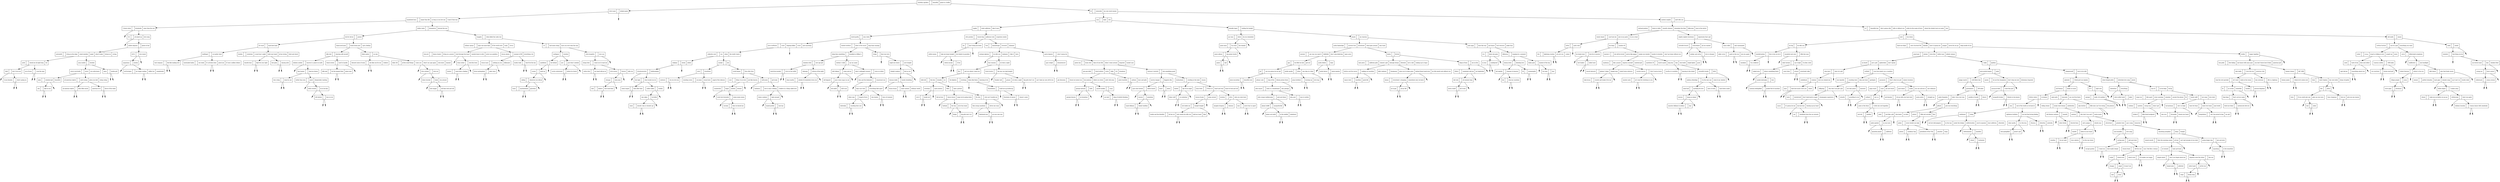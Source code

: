 digraph{
graph [ordering="out"];
node [fontsize = "10"shape = "record"];
"christina aguilera" [label ="christina aguilera | |  beautiful |  genie in a bottle"];
"chris isaak" [label ="chris isaak | |  wicked game"];
"backstreet boys" [label ="backstreet boys | |  larger than life |  as long as you love me |  I want it that way"];
"3 doors down" [label ="3 doors down | |  kryptonite |  away from the sun"];
"311" [label ="311 | |  all mixed up |  love song"];
"ashlee simpson" [label ="ashlee simpson | |  pieces of me"];
"aerosmith" [label ="aerosmith | |  living on the edge |  sweet emotion |  angel |  what it takes |  dream on  |  crying"];
"ac/dc" [label ="ac/dc | |  shook me all night long |  tnt"];
"3oh3" [label ="3oh3 | |  don't trust me"];
"4 non blondes" [label ="4 non blondes | |  what's going on"];
"ace of base" [label ="ace of base | |  i saw the sign"];
"anna malick" [label ="anna malick | |  breathe"];
"alanis morrisette" [label ="alanis morrisette | |  ironic |  you outta know"];
"akon" [label ="akon | |  sweetest girl |  beautiful"];
"aha" [label ="aha | |  take on me"];
"all american rejects" [label ="all american rejects | |  move along |  gives you hell |  swing swing"];
"all ameican rejects" [label ="all ameican rejects | |  dirty little secret"];
"american hi fi" [label ="american hi fi | |  flavor of the week"];
"aqua" [label ="aqua | |  barbie girl"];
"b52's" [label ="b52's | |  love shack"];
"augustana" [label ="augustana | |  boston"];
"avril lavigne" [label ="avril lavigne | |  my happy ending |  sk8ter boi |  complicated"];
"bobby darin" [label ="bobby darin | |  dreamlover |  beyond the sea"];
"bel biv devoe" [label ="bel biv devoe | |  poison"];
"bb mack" [label ="bb mack | |  back here baby"];
"badfinger" [label ="badfinger | |  no matter what"];
"bad company" [label ="bad company | |  feel like making love"];
"barenaked ladies" [label ="barenaked ladies | |  one week |  it's all been done |  pinch me |  if i had a million dollars"];
"beatles" [label ="beatles | |  yesterday |  a hard day's night |  hold your hand |  all my loving |  twist and shout"];
"beastie boys" [label ="beastie boys | |  fight for your right"];
"bee gees" [label ="bee gees | |  staying alive"];
"black eyed peas" [label ="black eyed peas | |  boom boom pow |  i got a feeling"];
"billy idol" [label ="billy idol | |  dancing with myself"];
"belinda carlisle" [label ="belinda carlisle | |  heaven is a place on earth"];
"ben harper" [label ="ben harper | |  steal my kisses"];
"ben e king" [label ="ben e king | |  stand by me"];
"better than ezra" [label ="better than ezra | |  good |  desperately wanting"];
"betty everett" [label ="betty everett | |  its in his kiss"];
"bill winters" [label ="bill winters | |  lean on me"];
"black crowes" [label ="black crowes | |  hard to handle"];
"billy joel" [label ="billy joel | |  for the longest time |  piano man"];
"blind melon" [label ="blind melon | |  no rain"];
"blessed union of souls" [label ="blessed union of souls | |  she likes me for me |  i believe"];
"blink 182" [label ="blink 182 | |  all the small things |  i miss you |  what's my age again |  rock show |  dammit"];
"blue october" [label ="blue october | |  hate me"];
"blues traveler" [label ="blues traveler | |  hook |  run around"];
"bob seager" [label ="bob seager | |  old time rock and roll"];
"buggles" [label ="buggles | |  video killed the radio star"];
"britney spears" [label ="britney spears | |  baby one more time |  til the world ends |  lucky |  circus"];
"bon jovi" [label ="bon jovi | |  blaze of glory |  living on a prayer |  shot through the heart |  wanted dead or alive |  never say goodbye"];
"brian setzer" [label ="brian setzer | |  rock this town"];
"boston" [label ="boston | |  more than a feeling"];
"bryan adams" [label ="bryan adams | |  summer of 69 |  everything i do"];
"bruno mars" [label ="bruno mars | |  nothing on you |  billionaire"];
"bruce springsteen" [label ="bruce springsteen | |  glory days"];
"buddy holly" [label ="buddy holly | |  that'll be the day"];
"ccr" [label ="ccr | |  bad moon rising |  have you ever seen the rain"];
"cardigans" [label ="cardigans | |  lovefool"];
"candlebox" [label ="candlebox | |  far behind"];
"cameo" [label ="cameo | |  word up"];
"calling" [label ="calling | |  wherever you will go"];
"bush" [label ="bush | |  machinehead |  glycerine"];
"cars" [label ="cars | |  just what i needed"];
"carrie underwood" [label ="carrie underwood | |  before he cheats"];
"chris daughtry" [label ="chris daughtry | |  over you"];
"cheap trick" [label ="cheap trick | |  i want you to want me"];
"celine dion" [label ="celine dion | |  my heart will go on"];
"chris brown" [label ="chris brown | |  forever |  with you"];
"chicago" [label ="chicago | |  look away"];
"cher" [label ="cher | |  believe |  turn back time"];
"lit" [label ="lit | |  miserable |  my own worst enemy"];
"iyaz" [label ="iyaz | |  reply |  solo"];
"eagles" [label ="eagles | |  hotel california |  take it easy"];
"david guetta" [label ="david guetta | |  sexy chick"];
"dave matthews" [label ="dave matthews | |  crash |  tripping billies |  crush |  ants marching"];
"collective soul" [label ="collective soul | |  run |  shine |  the world i know"];
"coldplay" [label ="coldplay | |  clocks |  yellow"];
"chumbawumba" [label ="chumbawumba | |  tubthumping"];
"city high" [label ="city high | |  what would you do"];
"cindy lauper" [label ="cindy lauper | |  time after time"];
"colbie caillat" [label ="colbie caillat | |  bubbly"];
"clay aiken" [label ="clay aiken | |  invisible"];
"clash" [label ="clash | |  should i stay or should i go"];
"cracker" [label ="cracker | |  low"];
"corrs" [label ="corrs | |  breathless"];
"contours" [label ="contours | |  do you love me"];
"counting crows" [label ="counting crows | |  mr jones |  round here |  angel of the silences"];
"cyndi lauper" [label ="cyndi lauper | |  time after time"];
"cure" [label ="cure | |  friday i'm in love |  just like heaven"];
"cranberries" [label ="cranberries | |  linger |  zombie |  dreams"];
"crash test dummies" [label ="crash test dummies | |  mmm mmm mmm"];
"crystals" [label ="crystals | |  then he kissed me"];
"daft punk" [label ="daft punk | |  get lucky"];
"darkness" [label ="darkness | |  love is only a feeling |  i believe in a thing called love"];
"damn yankees" [label ="damn yankees | |  high enough"];
"daniel powter" [label ="daniel powter | |  bad day"];
"doobie brothers" [label ="doobie brothers | |  listen to the music |  long train running"];
"deep blue something" [label ="deep blue something | |  breakfast at tiffany's"];
"deadeye dick" [label ="deadeye dick | |  new age girl"];
"david lee murphy" [label ="david lee murphy | |  dust on the bottle"];
"debarge" [label ="debarge | |  rythym of the night"];
"dean martin" [label ="dean martin | |  nobody til somebody loves you"];
"destiny's child" [label ="destiny's child | |  say my name"];
"dell vikings" [label ="dell vikings | |  come and go"];
"def leppard" [label ="def leppard | |  pour some sugar on me"];
"del amitri" [label ="del amitri | |  roll to me"];
"dexy's midnight runners" [label ="dexy's midnight runners | |  come on eileen"];
"dion and the belmonts" [label ="dion and the belmonts | |  runaround sue"];
"dog's eye view" [label ="dog's eye view | |  everything falls apart"];
"dixie cups" [label ="dixie cups | |  chapel of love"];
"dishwalla" [label ="dishwalla | |  counting blue cars"];
"don henley" [label ="don henley | |  boys of summer"];
"drake" [label ="drake | |  find your love"];
"eagle eye cherry" [label ="eagle eye cherry | |  save tonight"];
"dwight yoakum" [label ="dwight yoakum | |  fast as you"];
"duncan sheik" [label ="duncan sheik | |  barely breathing"];
"duran duran" [label ="duran duran | |  come undone |  ordinary world"];
"elvis presley" [label ="elvis presley | |  hound dog |  jailhouse rock |  suspicious minds"];
"elo" [label ="elo | |  don't bring me down"];
"eddie money" [label ="eddie money | |  take me home tonight |  two tickets to paradise"];
"edwin mccain" [label ="edwin mccain | |  i'll be"];
"fuel" [label ="fuel | |  hemorrhage |  innocent |  shimmer"];
"enrique iglesias" [label ="enrique iglesias | |  be with you |  bailamos |  i like it |  hero"];
"four seasons" [label ="four seasons | |  oh what a night"];
"flys" [label ="flys | |  got you where i want you"];
"faith hill" [label ="faith hill | |  this kiss |  breathe |  cry"];
"everclear" [label ="everclear | |  santa monica"];
"eve 6" [label ="eve 6 | |  inside out"];
"filter" [label ="filter | |  take a picture"];
"fall out boy" [label ="fall out boy | |  dance dance |  sugar we're going down"];
"fastball" [label ="fastball | |  the way |  out of my head"];
"fergie" [label ="fergie | |  big girls don't cry"];
"flo rida" [label ="flo rida | |  club can't handle me"];
"fine young cannibals" [label ="fine young cannibals | |  drives me crazy"];
"fleetwood mac" [label ="fleetwood mac | |  go your own way"];
"foo fighters" [label ="foo fighters | |  everlong |  times like these |  learning to fly"];
"foundations" [label ="foundations | |  build me up buttercup"];
"fountains of wayne" [label ="fountains of wayne | |  stacey's mom"];
"frank sinatra" [label ="frank sinatra | |  the way you look tonight"];
"frankie valli" [label ="frankie valli | |  grease  |  oh what a night |  big girls don't cry |  can't take my eyes off of you"];
"gavin degraw" [label ="gavin degraw | |  i don't wanna be"];
"gary wright" [label ="gary wright | |  dreamweaver"];
"green day" [label ="green day | |  brain stew |  time of your life |  when I come around |  longview |  basket case"];
"goo goo dolls" [label ="goo goo dolls | |  black balloon |  name |  slide |  iris |  broadway"];
"gin blossoms" [label ="gin blossoms | |  found out about you |  hey jealousy |  follow you down |  until i fall away"];
"george michael" [label ="george michael | |  faith"];
"george benson" [label ="george benson | |  on broadway"];
"gnarls barkley" [label ="gnarls barkley | |  crazy"];
"go west" [label ="go west | |  king of wishful thinking"];
"good charlotte" [label ="good charlotte | |  anthem |  boys and girls"];
"herman's hermits" [label ="herman's hermits | |  into something good"];
"harvey danger" [label ="harvey danger | |  flagpole sitta"];
"gym class heroes" [label ="gym class heroes | |  stereo hearts"];
"hanson" [label ="hanson | |  mmmbop"];
"hank williams" [label ="hank williams | |  family tradition"];
"heart" [label ="heart | |  alone"];
"hoobastank" [label ="hoobastank | |  crawling in the dark |  reason"];
"hinder" [label ="hinder | |  lips of an angel"];
"hilary duff" [label ="hilary duff | |  so yesterday"];
"huey lewis" [label ="huey lewis | |  if this is it |  heart and soul |  heart of rock and roll"];
"house of pain" [label ="house of pain | |  jump around"];
"hot chelle rae" [label ="hot chelle rae | |  tonight tonight"];
"hootie and the blowfish" [label ="hootie and the blowfish | |  let her cry |  only wanna be with you |  hold my hand |  time"];
"incubus" [label ="incubus | |  drive |  wish you were here"];
"imagine dragons" [label ="imagine dragons | |  demons"];
"inxs" [label ="inxs | |  never tear us apart"];
"jennifer lopez" [label ="jennifer lopez | |  waiting for tonight"];
"jay sean" [label ="jay sean | |  down |  do you remember"];
"jason mraz" [label ="jason mraz | |  I'm yours |  the remedy"];
"jason aldean" [label ="jason aldean | |  big green tractor"];
"james" [label ="james | |  laid"];
"knack" [label ="knack | |  my sharona"];
"justin timberlake" [label ="justin timberlake | |  summer love |  lovestoned |  what goes around |  sexy back"];
"journey" [label ="journey | |  any way you want it |  faithfully |  don't stop believing |  open arms"];
"jojo" [label ="jojo | |  too little too late |  get out"];
"jet" [label ="jet | |  are you gonna be my girl"];
"jesse mccartney" [label ="jesse mccartney | |  beautiful soul"];
"johnny cash" [label ="johnny cash | |  ring of fire |  folsom prison blues"];
"john mayer" [label ="john mayer | |  body is a wonderland |  why georgia"];
"john cougar mellencamp" [label ="john cougar mellencamp | |  jack and diane"];
"jimmy buffet" [label ="jimmy buffet | |  margaritaville"];
"jimmy eat world" [label ="jimmy eat world | |  in the middle |  sweetness"];
"john parr" [label ="john parr | |  man in motion"];
"jordin sparks" [label ="jordin sparks | |  tattoo |  one step at a time"];
"jonas brothers" [label ="jonas brothers | |  burning up |  love bug"];
"justin bieber" [label ="justin bieber | |  baby"];
"justin biever" [label ="justin biever | |  eenie meenie"];
"kesha" [label ="kesha | |  tik tok"];
"katy perry" [label ="katy perry | |  california girls |  i kissed a girl |  teenage dream |  firework |  hot n cold |  waking up in vegas"];
"katrina and the waves" [label ="katrina and the waves | |  walking on sunshine"];
"kanye west" [label ="kanye west | |  heartless |  good life"];
"kelly clarkson" [label ="kelly clarkson | |  breakaway |  since you've been gone |  behind these hazel eyes |  my life would suck without you"];
"keane" [label ="keane | |  everybody's changing |  somewhere only we know"];
"kc & jojo" [label ="kc & jojo | |  all my life"];
"kings of leon" [label ="kings of leon | |  sex on fire"];
"killers" [label ="killers | |  somebody told me  |  mr brightside"];
"kid rock" [label ="kid rock | |  all summer long"];
"kevin rudolf" [label ="kevin rudolf | |  let it rock"];
"lady gaga" [label ="lady gaga | |  born this way |  just dance |  bad romance |  poker face"];
"la's" [label ="la's | |  there she goes"];
"la roux" [label ="la roux | |  bulletproof"];
"lifehouse" [label ="lifehouse | |  hanging by a moment"];
"leonna lewis" [label ="leonna lewis | |  bleeding love"];
"led zepelin" [label ="led zepelin | |  stairway to heaven"];
"len" [label ="len | |  steal my sunshine"];
"lfo" [label ="lfo | |  summergirls"];
"linkin park" [label ="linkin park | |  shadow of the day"];
"lisa loeb" [label ="lisa loeb | |  stay"];
"modern english" [label ="modern english | |  melt with you"];
"michael jackson" [label ="michael jackson | |  black or white |  smooth criminal |  remember the time |  billie jean |  man in the mirror"];
"lonely island" [label ="lonely island | |  i just had sex |  jizz in my pants |  i'm on a boat"];
"lmfao" [label ="lmfao | |  party rock"];
"live" [label ="live | |  lightning crashes |  all over you |  i alone"];
"lou bega" [label ="lou bega | |  mambo #5"];
"los lonely boys" [label ="los lonely boys | |  how far is heaven"];
"lost trailers" [label ="lost trailers | |  holler back"];
"maroon 5" [label ="maroon 5 | |  she will be loved |  moves like jagger |  makes me wonder |  harder to breathe |  won't go home without you"];
"madonna" [label ="madonna | |  like a prayer |  express yourself |  material girl"];
"lynyrd skynyrd" [label ="lynyrd skynyrd | |  gimme 3 steps |  simple man |  sweet home alabama"];
"luke bryan" [label ="luke bryan | |  country girl shake it for me"];
"marion winans" [label ="marion winans | |  I don't wanna know"];
"mariah carey" [label ="mariah carey | |  all i want for christmas is you"];
"matchbox 20" [label ="matchbox 20 | |  back to good |  long day |  3am |  real world |  bright lights |  push"];
"martha & vandellas" [label ="martha & vandellas | |  dancing in the street"];
"meredith brooks" [label ="meredith brooks | |  bitch"];
"melissa etheridge" [label ="melissa etheridge | |  i'm the only one |  come to my window"];
"meat loaf" [label ="meat loaf | |  anything for love"];
"mccoys" [label ="mccoys | |  hang on sloopy"];
"maurice williams & zodiacs" [label ="maurice williams & zodiacs | |  stay "];
"men at work" [label ="men at work | |  land down under"];
"mighty mighty bosstones" [label ="mighty mighty bosstones | |  impression that i get"];
"michelle branch" [label ="michelle branch | |  everywhere |  all you wanted"];
"mickey and sylvia" [label ="mickey and sylvia | |  love is strange"];
"missy elliot" [label ="missy elliot | |  lady marmalade"];
"miley cyrus" [label ="miley cyrus | |  party in the usa |  see you again"];
"u2" [label ="u2 | |  beautiful day |  who's gonna ride  |  with or without you |  pride (in the name of love) |  where the streets have no name |  one"];
"next" [label ="next | |  too closes"];
"mr big" [label ="mr big | |  be with you"];
"montell jordan" [label ="montell jordan | |  this is how we do it"];
"monkees" [label ="monkees | |  I'm a believer"];
"mumford and sons" [label ="mumford and sons | |  little lion man"];
"nelly furtado" [label ="nelly furtado | |  say it right |  I'm like a bird"];
"naked eyes" [label ="naked eyes | |  always something there"];
"natalie imbruglia" [label ="natalie imbruglia | |  torn"];
"natasha bedingfield" [label ="natasha bedingfield | |  pocket full of sunshine"];
"neon trees" [label ="neon trees | |  animal |  everybody talks"];
"third eye blind" [label ="third eye blind | |  semi charmed life |  blinded |  how's it gonna be |  jumper |  never let you go |  deep inside of you"];
"pearl jam" [label ="pearl jam | |  jeremy |  even flow |  better man |  elderly woman "];
"no doubt" [label ="no doubt | |  just a girl |  spiderwebs |  don't speak"];
"nine days" [label ="nine days | |  story of a girl"];
"nickelback" [label ="nickelback | |  rockstar |  how you remind me"];
"neyo" [label ="neyo | |  hate how much i love you |  closer"];
"outfield" [label ="outfield | |  your love (josie's on a vacation)"];
"one republic" [label ="one republic | |  counting stars |  stop and stare |  apologize"];
"offspring" [label ="offspring | |  why don't you get a job"];
"oasis" [label ="oasis | |  wonderwall |  don't look back in anger |  champagne supernova"];
"nsync" [label ="nsync | |  it's gonna be me |  bye bye bye |  tearing up my heart"];
"oar" [label ="oar | |  shattered (turn the car around)"];
"our lady peace" [label ="our lady peace | |  innocent"];
"orianthi" [label ="orianthi | |  according to you"];
"paramore" [label ="paramore | |  that's what you get |  misery business"];
"papa roach" [label ="papa roach | |  scars |  my last resort"];
"outkast" [label ="outkast | |  hey ya"];
"panic at the disco" [label ="panic at the disco | |  I write sins not tragedies"];
"owl city" [label ="owl city | |  fireflies"];
"paul simon" [label ="paul simon | |  cecilia |  you can call me al |  mrs robinson"];
"pat benatar" [label ="pat benatar | |  hit me with your best shot"];
"paula abdul" [label ="paula abdul | |  straight up"];
"r kelly" [label ="r kelly | |  ignition"];
"pure prairie league" [label ="pure prairie league | |  amie"];
"peggy march" [label ="peggy march | |  i will follow him"];
"proclaimers" [label ="proclaimers | |  500 miles"];
"peter frampton" [label ="peter frampton | |  baby i love your way"];
"pitbull" [label ="pitbull | |  give me everything"];
"pink" [label ="pink | |  just like a pill |  who knew  |  so what"];
"peter gabriel" [label ="peter gabriel | |  in your eyes"];
"phantom planet" [label ="phantom planet | |  california"];
"prince" [label ="prince | |  little red corvette |  kiss"];
"police" [label ="police | |  every breath you take"];
"poison" [label ="poison | |  unskinny bop"];
"presidents of the USA" [label ="presidents of the USA | |  peaches |  lump"];
"puddle of mudd" [label ="puddle of mudd | |  blurry"];
"queen" [label ="queen | |  we are the champions |  don't stop me now |  bohemian rhapsody"];
"pussycat dolls" [label ="pussycat dolls | |  i hate this part"];
"quagarth brooks" [label ="quagarth brooks | |  friends in low places"];
"steppenwolf" [label ="steppenwolf | |  born to be wild"];
"splendor" [label ="splendor | |  I think god can explain"];
"rob thomas" [label ="rob thomas | |  lonely no more"];
"ritchie valens" [label ="ritchie valens | |  la bamba"];
"rem" [label ="rem | |  end of the world as we know it"];
"radiohead" [label ="radiohead | |  creep"];
"red hot chili peppers" [label ="red hot chili peppers | |  by the way |  under the bridge |  californication |  soul to squeeze |  dani california |  otherside"];
"refreshments" [label ="refreshments | |  banditos"];
"rehab" [label ="rehab | |  bartender"];
"righteous brothers" [label ="righteous brothers | |  you lost that loving feeling"];
"ricky martin" [label ="ricky martin | |  la vida loca"];
"rick springfield" [label ="rick springfield | |  jessie's girl"];
"rihanna" [label ="rihanna | |  disturbia |  umbrella"];
"spice girls" [label ="spice girls | |  wannabe |  say you'll be there"];
"rolling stones" [label ="rolling stones | |  honky tonk woman |  satisfaction"];
"rob thomas santana" [label ="rob thomas santana | |  smooth"];
"robin thicke" [label ="robin thicke | |  blurred lines"];
"santana" [label ="santana | |  why don't you and i |  maria maria"];
"salt n peppa" [label ="salt n peppa | |  whatta man"];
"roxette" [label ="roxette | |  listen to your heart"];
"ronettes" [label ="ronettes | |  be my baby"];
"ryan cabrera" [label ="ryan cabrera | |  on the way down"];
"silverchair" [label ="silverchair | |  greatest view |  ana's song |  tomorrow"];
"sara barailles" [label ="sara barailles | |  love song"];
"saving jane" [label ="saving jane | |  girl next door"];
"savage garden" [label ="savage garden | |  I want you |  truly madly deeply"];
"shania twain" [label ="shania twain | |  still the one |  man i feel like a woman"];
"script" [label ="script | |  break even"];
"shaggy" [label ="shaggy | |  angel |  it wasn't me"];
"seal" [label ="seal | |  crazy"];
"sheryl crow" [label ="sheryl crow | |  if it makes you happy"];
"smashing pumpkins" [label ="smashing pumpkins | |  today |  tonight"];
"smash mouth" [label ="smash mouth | |  then the morning comes |  all star |  can't get enough of you baby"];
"sir mixalot" [label ="sir mixalot | |  baby got back"];
"simple minds" [label ="simple minds | |  don't you forget about me"];
"simple plan" [label ="simple plan | |  addicted"];
"sixpence none the richer" [label ="sixpence none the richer | |  kiss me"];
"sister hazel" [label ="sister hazel | |  all for you"];
"sisqo" [label ="sisqo | |  thong song"];
"snoop doggy dog" [label ="snoop doggy dog | |  gin and juice"];
"spacehog" [label ="spacehog | |  in the meantime"];
"spin doctors" [label ="spin doctors | |  little miss can't be wrong |  two princes"];
"sr71" [label ="sr71 | |  right now"];
"sponge" [label ="sponge | |  molly (16 candles)"];
"stone temple pilots" [label ="stone temple pilots | |  interstate love song |  plush"];
"stereofuse" [label ="stereofuse | |  everything"];
"steve miller band" [label ="steve miller band | |  joker"];
"sum 41" [label ="sum 41 | |  in too deep |  fat lip"];
"sugar ray" [label ="sugar ray | |  falls apart |  every morning |  someday |  answer the phone |  fly"];
"sublime" [label ="sublime | |  santeria |  wrong way |  what I got"];
"stroke 9" [label ="stroke 9 | |  little black backpack"];
"taylor swift" [label ="taylor swift | |  our song |  love story"];
"tal bachman" [label ="tal bachman | |  she's so high"];
"taio cruz" [label ="taio cruz | |  dynamite |  break your heart"];
"tears for fears" [label ="tears for fears | |  head over heals |  mad world"];
"temptations" [label ="temptations | |  ain't too proud to beg |  my girl"];
"turtles" [label ="turtles | |  happy together"];
"tom petty" [label ="tom petty | |  free falling |  last dance with mary jane |  you don't know how it feels |  american girl"];
"toby keith" [label ="toby keith | |  i love this bar |  american ride"];
"toad the wet sprocket" [label ="toad the wet sprocket | |  all i want |  walk on the ocean"];
"tlc" [label ="tlc | |  no scrubs |  waterfalls"];
"ting tings" [label ="ting tings | |  that's not my name"];
"thrid eye blind" [label ="thrid eye blind | |  motorcycle drive by"];
"toadies" [label ="toadies | |  possum kingdom"];
"tom cochrane" [label ="tom cochrane | |  life is a highway"];
"tommy tutone" [label ="tommy tutone | |  867 5309"];
"tommy james" [label ="tommy james | |  i think we're alone now"];
"train" [label ="train | |  meet virginia |  hey soul sister |  drops of jupiter"];
"toto" [label ="toto | |  africa"];
"tonic" [label ="tonic | |  if you could only see |  open up your eyes"];
"tool" [label ="tool | |  sober"];
"tracy chapman" [label ="tracy chapman | |  fast car |  give me one reason"];
"will smith" [label ="will smith | |  miami"];
"vertical horizon" [label ="vertical horizon | |  you're a god |  everything you want"];
"usher" [label ="usher | |  o.m.g. |  dj got us falling in love |  caught up |  more"];
"used" [label ="used | |  taste of ink |  blue and yellow"];
"ugly kid joe" [label ="ugly kid joe | |  everything about you"];
"vanessa carlton" [label ="vanessa carlton | |  1000 miles"];
"van morrison" [label ="van morrison | |  brown eyed girl"];
"verve" [label ="verve | |  bittersweet symphony"];
"wallflowers" [label ="wallflowers | |  one headlight"];
"violent femmes" [label ="violent femmes | |  blister in the sun"];
"village people" [label ="village people | |  ymca"];
"verve pipe" [label ="verve pipe | |  freshman"];
"wild cherry" [label ="wild cherry | |  play that funky music"];
"weezer" [label ="weezer | |  perfect situation |  hash pipe |  sweater song |  say it ain't so |  buddy holly"];
"white stripes" [label ="white stripes | |  7 nation army"];
"wham" [label ="wham | |  wake me up before you go go"];
"whitesnake" [label ="whitesnake | |  here I go again"];
"whitney houston" [label ="whitney houston | |  i wanna dance with somebody"];
"zedd" [label ="zedd | |  clarity"];
"wonders" [label ="wonders | |  that thing you do"];
"zac brown band" [label ="zac brown band | |  toes |  chicken fried"];
"young mc" [label ="young mc | |  bust a move"];
"yellowcard" [label ="yellowcard | |  ocean avenue"];
"christina aguilera"  -> "chris isaak" 
"chris isaak"  -> "backstreet boys" 
"backstreet boys"  -> "3 doors down" 
nullptr381[shape=point]
"3 doors down"  -> nullptr381
"3 doors down"  -> "311" 
nullptr382[shape=point]
"311"  -> nullptr382
"311"  -> "ashlee simpson" 
"ashlee simpson"  -> "aerosmith" 
"aerosmith"  -> "ac/dc" 
"ac/dc"  -> "3oh3" 
nullptr383[shape=point]
"3oh3"  -> nullptr383
"3oh3"  -> "4 non blondes" 
nullptr384[shape=point]
"4 non blondes"  -> nullptr384
nullptr385[shape=point]
"4 non blondes"  -> nullptr385
"ac/dc"  -> "ace of base" 
nullptr386[shape=point]
"ace of base"  -> nullptr386
nullptr387[shape=point]
"ace of base"  -> nullptr387
"aerosmith"  -> "anna malick" 
"anna malick"  -> "alanis morrisette" 
"alanis morrisette"  -> "akon" 
"akon"  -> "aha" 
nullptr388[shape=point]
"aha"  -> nullptr388
nullptr389[shape=point]
"aha"  -> nullptr389
nullptr390[shape=point]
"akon"  -> nullptr390
"alanis morrisette"  -> "all american rejects" 
"all american rejects"  -> "all ameican rejects" 
nullptr391[shape=point]
"all ameican rejects"  -> nullptr391
nullptr392[shape=point]
"all ameican rejects"  -> nullptr392
"all american rejects"  -> "american hi fi" 
nullptr393[shape=point]
"american hi fi"  -> nullptr393
nullptr394[shape=point]
"american hi fi"  -> nullptr394
"anna malick"  -> "aqua" 
nullptr395[shape=point]
"aqua"  -> nullptr395
nullptr396[shape=point]
"aqua"  -> nullptr396
"ashlee simpson"  -> "b52's" 
"b52's"  -> "augustana" 
nullptr397[shape=point]
"augustana"  -> nullptr397
"augustana"  -> "avril lavigne" 
nullptr398[shape=point]
"avril lavigne"  -> nullptr398
nullptr399[shape=point]
"avril lavigne"  -> nullptr399
nullptr400[shape=point]
"b52's"  -> nullptr400
"backstreet boys"  -> "bobby darin" 
"bobby darin"  -> "bel biv devoe" 
"bel biv devoe"  -> "bb mack" 
"bb mack"  -> "badfinger" 
"badfinger"  -> "bad company" 
nullptr401[shape=point]
"bad company"  -> nullptr401
nullptr402[shape=point]
"bad company"  -> nullptr402
"badfinger"  -> "barenaked ladies" 
nullptr403[shape=point]
"barenaked ladies"  -> nullptr403
nullptr404[shape=point]
"barenaked ladies"  -> nullptr404
"bb mack"  -> "beatles" 
"beatles"  -> "beastie boys" 
nullptr405[shape=point]
"beastie boys"  -> nullptr405
nullptr406[shape=point]
"beastie boys"  -> nullptr406
"beatles"  -> "bee gees" 
nullptr407[shape=point]
"bee gees"  -> nullptr407
nullptr408[shape=point]
"bee gees"  -> nullptr408
"bel biv devoe"  -> "black eyed peas" 
"black eyed peas"  -> "billy idol" 
"billy idol"  -> "belinda carlisle" 
nullptr409[shape=point]
"belinda carlisle"  -> nullptr409
"belinda carlisle"  -> "ben harper" 
"ben harper"  -> "ben e king" 
nullptr410[shape=point]
"ben e king"  -> nullptr410
nullptr411[shape=point]
"ben e king"  -> nullptr411
"ben harper"  -> "better than ezra" 
nullptr412[shape=point]
"better than ezra"  -> nullptr412
"better than ezra"  -> "betty everett" 
nullptr413[shape=point]
"betty everett"  -> nullptr413
"betty everett"  -> "bill winters" 
nullptr414[shape=point]
"bill winters"  -> nullptr414
nullptr415[shape=point]
"bill winters"  -> nullptr415
"billy idol"  -> "black crowes" 
"black crowes"  -> "billy joel" 
nullptr416[shape=point]
"billy joel"  -> nullptr416
nullptr417[shape=point]
"billy joel"  -> nullptr417
nullptr418[shape=point]
"black crowes"  -> nullptr418
"black eyed peas"  -> "blind melon" 
"blind melon"  -> "blessed union of souls" 
nullptr419[shape=point]
"blessed union of souls"  -> nullptr419
nullptr420[shape=point]
"blessed union of souls"  -> nullptr420
"blind melon"  -> "blink 182" 
nullptr421[shape=point]
"blink 182"  -> nullptr421
"blink 182"  -> "blue october" 
nullptr422[shape=point]
"blue october"  -> nullptr422
"blue october"  -> "blues traveler" 
nullptr423[shape=point]
"blues traveler"  -> nullptr423
"blues traveler"  -> "bob seager" 
nullptr424[shape=point]
"bob seager"  -> nullptr424
nullptr425[shape=point]
"bob seager"  -> nullptr425
"bobby darin"  -> "buggles" 
"buggles"  -> "britney spears" 
"britney spears"  -> "bon jovi" 
nullptr426[shape=point]
"bon jovi"  -> nullptr426
"bon jovi"  -> "brian setzer" 
"brian setzer"  -> "boston" 
nullptr427[shape=point]
"boston"  -> nullptr427
nullptr428[shape=point]
"boston"  -> nullptr428
nullptr429[shape=point]
"brian setzer"  -> nullptr429
"britney spears"  -> "bryan adams" 
"bryan adams"  -> "bruno mars" 
"bruno mars"  -> "bruce springsteen" 
nullptr430[shape=point]
"bruce springsteen"  -> nullptr430
nullptr431[shape=point]
"bruce springsteen"  -> nullptr431
nullptr432[shape=point]
"bruno mars"  -> nullptr432
"bryan adams"  -> "buddy holly" 
nullptr433[shape=point]
"buddy holly"  -> nullptr433
nullptr434[shape=point]
"buddy holly"  -> nullptr434
"buggles"  -> "ccr" 
"ccr"  -> "cardigans" 
"cardigans"  -> "candlebox" 
"candlebox"  -> "cameo" 
"cameo"  -> "calling" 
"calling"  -> "bush" 
nullptr435[shape=point]
"bush"  -> nullptr435
nullptr436[shape=point]
"bush"  -> nullptr436
nullptr437[shape=point]
"calling"  -> nullptr437
nullptr438[shape=point]
"cameo"  -> nullptr438
nullptr439[shape=point]
"candlebox"  -> nullptr439
"cardigans"  -> "cars" 
"cars"  -> "carrie underwood" 
nullptr440[shape=point]
"carrie underwood"  -> nullptr440
nullptr441[shape=point]
"carrie underwood"  -> nullptr441
nullptr442[shape=point]
"cars"  -> nullptr442
"ccr"  -> "chris daughtry" 
"chris daughtry"  -> "cheap trick" 
"cheap trick"  -> "celine dion" 
nullptr443[shape=point]
"celine dion"  -> nullptr443
nullptr444[shape=point]
"celine dion"  -> nullptr444
"cheap trick"  -> "chris brown" 
"chris brown"  -> "chicago" 
"chicago"  -> "cher" 
nullptr445[shape=point]
"cher"  -> nullptr445
nullptr446[shape=point]
"cher"  -> nullptr446
nullptr447[shape=point]
"chicago"  -> nullptr447
nullptr448[shape=point]
"chris brown"  -> nullptr448
nullptr449[shape=point]
"chris daughtry"  -> nullptr449
nullptr450[shape=point]
"chris isaak"  -> nullptr450
"christina aguilera"  -> "lit" 
"lit"  -> "iyaz" 
"iyaz"  -> "eagles" 
"eagles"  -> "david guetta" 
"david guetta"  -> "dave matthews" 
"dave matthews"  -> "collective soul" 
"collective soul"  -> "coldplay" 
"coldplay"  -> "chumbawumba" 
nullptr451[shape=point]
"chumbawumba"  -> nullptr451
"chumbawumba"  -> "city high" 
"city high"  -> "cindy lauper" 
nullptr452[shape=point]
"cindy lauper"  -> nullptr452
nullptr453[shape=point]
"cindy lauper"  -> nullptr453
"city high"  -> "colbie caillat" 
"colbie caillat"  -> "clay aiken" 
"clay aiken"  -> "clash" 
nullptr454[shape=point]
"clash"  -> nullptr454
nullptr455[shape=point]
"clash"  -> nullptr455
nullptr456[shape=point]
"clay aiken"  -> nullptr456
nullptr457[shape=point]
"colbie caillat"  -> nullptr457
nullptr458[shape=point]
"coldplay"  -> nullptr458
"collective soul"  -> "cracker" 
"cracker"  -> "corrs" 
"corrs"  -> "contours" 
nullptr459[shape=point]
"contours"  -> nullptr459
nullptr460[shape=point]
"contours"  -> nullptr460
"corrs"  -> "counting crows" 
nullptr461[shape=point]
"counting crows"  -> nullptr461
nullptr462[shape=point]
"counting crows"  -> nullptr462
"cracker"  -> "cyndi lauper" 
"cyndi lauper"  -> "cure" 
"cure"  -> "cranberries" 
nullptr463[shape=point]
"cranberries"  -> nullptr463
"cranberries"  -> "crash test dummies" 
nullptr464[shape=point]
"crash test dummies"  -> nullptr464
"crash test dummies"  -> "crystals" 
nullptr465[shape=point]
"crystals"  -> nullptr465
nullptr466[shape=point]
"crystals"  -> nullptr466
nullptr467[shape=point]
"cure"  -> nullptr467
"cyndi lauper"  -> "daft punk" 
nullptr468[shape=point]
"daft punk"  -> nullptr468
"daft punk"  -> "darkness" 
"darkness"  -> "damn yankees" 
nullptr469[shape=point]
"damn yankees"  -> nullptr469
"damn yankees"  -> "daniel powter" 
nullptr470[shape=point]
"daniel powter"  -> nullptr470
nullptr471[shape=point]
"daniel powter"  -> nullptr471
nullptr472[shape=point]
"darkness"  -> nullptr472
nullptr473[shape=point]
"dave matthews"  -> nullptr473
"david guetta"  -> "doobie brothers" 
"doobie brothers"  -> "deep blue something" 
"deep blue something"  -> "deadeye dick" 
"deadeye dick"  -> "david lee murphy" 
nullptr474[shape=point]
"david lee murphy"  -> nullptr474
nullptr475[shape=point]
"david lee murphy"  -> nullptr475
"deadeye dick"  -> "debarge" 
"debarge"  -> "dean martin" 
nullptr476[shape=point]
"dean martin"  -> nullptr476
nullptr477[shape=point]
"dean martin"  -> nullptr477
nullptr478[shape=point]
"debarge"  -> nullptr478
"deep blue something"  -> "destiny's child" 
"destiny's child"  -> "dell vikings" 
"dell vikings"  -> "def leppard" 
nullptr479[shape=point]
"def leppard"  -> nullptr479
"def leppard"  -> "del amitri" 
nullptr480[shape=point]
"del amitri"  -> nullptr480
nullptr481[shape=point]
"del amitri"  -> nullptr481
nullptr482[shape=point]
"dell vikings"  -> nullptr482
"destiny's child"  -> "dexy's midnight runners" 
nullptr483[shape=point]
"dexy's midnight runners"  -> nullptr483
"dexy's midnight runners"  -> "dion and the belmonts" 
nullptr484[shape=point]
"dion and the belmonts"  -> nullptr484
"dion and the belmonts"  -> "dog's eye view" 
"dog's eye view"  -> "dixie cups" 
"dixie cups"  -> "dishwalla" 
nullptr485[shape=point]
"dishwalla"  -> nullptr485
nullptr486[shape=point]
"dishwalla"  -> nullptr486
nullptr487[shape=point]
"dixie cups"  -> nullptr487
"dog's eye view"  -> "don henley" 
nullptr488[shape=point]
"don henley"  -> nullptr488
nullptr489[shape=point]
"don henley"  -> nullptr489
"doobie brothers"  -> "drake" 
nullptr490[shape=point]
"drake"  -> nullptr490
"drake"  -> "eagle eye cherry" 
"eagle eye cherry"  -> "dwight yoakum" 
"dwight yoakum"  -> "duncan sheik" 
nullptr491[shape=point]
"duncan sheik"  -> nullptr491
"duncan sheik"  -> "duran duran" 
nullptr492[shape=point]
"duran duran"  -> nullptr492
nullptr493[shape=point]
"duran duran"  -> nullptr493
nullptr494[shape=point]
"dwight yoakum"  -> nullptr494
nullptr495[shape=point]
"eagle eye cherry"  -> nullptr495
"eagles"  -> "elvis presley" 
"elvis presley"  -> "elo" 
"elo"  -> "eddie money" 
nullptr496[shape=point]
"eddie money"  -> nullptr496
"eddie money"  -> "edwin mccain" 
nullptr497[shape=point]
"edwin mccain"  -> nullptr497
nullptr498[shape=point]
"edwin mccain"  -> nullptr498
nullptr499[shape=point]
"elo"  -> nullptr499
"elvis presley"  -> "fuel" 
"fuel"  -> "enrique iglesias" 
nullptr500[shape=point]
"enrique iglesias"  -> nullptr500
"enrique iglesias"  -> "four seasons" 
"four seasons"  -> "flys" 
"flys"  -> "faith hill" 
"faith hill"  -> "everclear" 
"everclear"  -> "eve 6" 
nullptr501[shape=point]
"eve 6"  -> nullptr501
nullptr502[shape=point]
"eve 6"  -> nullptr502
nullptr503[shape=point]
"everclear"  -> nullptr503
"faith hill"  -> "filter" 
"filter"  -> "fall out boy" 
nullptr504[shape=point]
"fall out boy"  -> nullptr504
"fall out boy"  -> "fastball" 
nullptr505[shape=point]
"fastball"  -> nullptr505
"fastball"  -> "fergie" 
nullptr506[shape=point]
"fergie"  -> nullptr506
nullptr507[shape=point]
"fergie"  -> nullptr507
"filter"  -> "flo rida" 
"flo rida"  -> "fine young cannibals" 
nullptr508[shape=point]
"fine young cannibals"  -> nullptr508
"fine young cannibals"  -> "fleetwood mac" 
nullptr509[shape=point]
"fleetwood mac"  -> nullptr509
nullptr510[shape=point]
"fleetwood mac"  -> nullptr510
nullptr511[shape=point]
"flo rida"  -> nullptr511
"flys"  -> "foo fighters" 
nullptr512[shape=point]
"foo fighters"  -> nullptr512
"foo fighters"  -> "foundations" 
nullptr513[shape=point]
"foundations"  -> nullptr513
"foundations"  -> "fountains of wayne" 
nullptr514[shape=point]
"fountains of wayne"  -> nullptr514
nullptr515[shape=point]
"fountains of wayne"  -> nullptr515
"four seasons"  -> "frank sinatra" 
nullptr516[shape=point]
"frank sinatra"  -> nullptr516
"frank sinatra"  -> "frankie valli" 
nullptr517[shape=point]
"frankie valli"  -> nullptr517
nullptr518[shape=point]
"frankie valli"  -> nullptr518
"fuel"  -> "gavin degraw" 
"gavin degraw"  -> "gary wright" 
nullptr519[shape=point]
"gary wright"  -> nullptr519
nullptr520[shape=point]
"gary wright"  -> nullptr520
"gavin degraw"  -> "green day" 
"green day"  -> "goo goo dolls" 
"goo goo dolls"  -> "gin blossoms" 
"gin blossoms"  -> "george michael" 
"george michael"  -> "george benson" 
nullptr521[shape=point]
"george benson"  -> nullptr521
nullptr522[shape=point]
"george benson"  -> nullptr522
nullptr523[shape=point]
"george michael"  -> nullptr523
"gin blossoms"  -> "gnarls barkley" 
nullptr524[shape=point]
"gnarls barkley"  -> nullptr524
"gnarls barkley"  -> "go west" 
nullptr525[shape=point]
"go west"  -> nullptr525
nullptr526[shape=point]
"go west"  -> nullptr526
"goo goo dolls"  -> "good charlotte" 
nullptr527[shape=point]
"good charlotte"  -> nullptr527
nullptr528[shape=point]
"good charlotte"  -> nullptr528
"green day"  -> "herman's hermits" 
"herman's hermits"  -> "harvey danger" 
"harvey danger"  -> "gym class heroes" 
nullptr529[shape=point]
"gym class heroes"  -> nullptr529
"gym class heroes"  -> "hanson" 
"hanson"  -> "hank williams" 
nullptr530[shape=point]
"hank williams"  -> nullptr530
nullptr531[shape=point]
"hank williams"  -> nullptr531
nullptr532[shape=point]
"hanson"  -> nullptr532
"harvey danger"  -> "heart" 
nullptr533[shape=point]
"heart"  -> nullptr533
nullptr534[shape=point]
"heart"  -> nullptr534
"herman's hermits"  -> "hoobastank" 
"hoobastank"  -> "hinder" 
"hinder"  -> "hilary duff" 
nullptr535[shape=point]
"hilary duff"  -> nullptr535
nullptr536[shape=point]
"hilary duff"  -> nullptr536
nullptr537[shape=point]
"hinder"  -> nullptr537
"hoobastank"  -> "huey lewis" 
"huey lewis"  -> "house of pain" 
"house of pain"  -> "hot chelle rae" 
"hot chelle rae"  -> "hootie and the blowfish" 
nullptr538[shape=point]
"hootie and the blowfish"  -> nullptr538
nullptr539[shape=point]
"hootie and the blowfish"  -> nullptr539
nullptr540[shape=point]
"hot chelle rae"  -> nullptr540
nullptr541[shape=point]
"house of pain"  -> nullptr541
"huey lewis"  -> "incubus" 
"incubus"  -> "imagine dragons" 
nullptr542[shape=point]
"imagine dragons"  -> nullptr542
nullptr543[shape=point]
"imagine dragons"  -> nullptr543
"incubus"  -> "inxs" 
nullptr544[shape=point]
"inxs"  -> nullptr544
nullptr545[shape=point]
"inxs"  -> nullptr545
"iyaz"  -> "jennifer lopez" 
"jennifer lopez"  -> "jay sean" 
"jay sean"  -> "jason mraz" 
"jason mraz"  -> "jason aldean" 
"jason aldean"  -> "james" 
nullptr546[shape=point]
"james"  -> nullptr546
nullptr547[shape=point]
"james"  -> nullptr547
nullptr548[shape=point]
"jason aldean"  -> nullptr548
nullptr549[shape=point]
"jason mraz"  -> nullptr549
nullptr550[shape=point]
"jay sean"  -> nullptr550
"jennifer lopez"  -> "knack" 
"knack"  -> "justin timberlake" 
"justin timberlake"  -> "journey" 
"journey"  -> "jojo" 
"jojo"  -> "jet" 
"jet"  -> "jesse mccartney" 
nullptr551[shape=point]
"jesse mccartney"  -> nullptr551
nullptr552[shape=point]
"jesse mccartney"  -> nullptr552
"jet"  -> "johnny cash" 
"johnny cash"  -> "john mayer" 
"john mayer"  -> "john cougar mellencamp" 
"john cougar mellencamp"  -> "jimmy buffet" 
nullptr553[shape=point]
"jimmy buffet"  -> nullptr553
"jimmy buffet"  -> "jimmy eat world" 
nullptr554[shape=point]
"jimmy eat world"  -> nullptr554
nullptr555[shape=point]
"jimmy eat world"  -> nullptr555
nullptr556[shape=point]
"john cougar mellencamp"  -> nullptr556
"john mayer"  -> "john parr" 
nullptr557[shape=point]
"john parr"  -> nullptr557
nullptr558[shape=point]
"john parr"  -> nullptr558
nullptr559[shape=point]
"johnny cash"  -> nullptr559
"jojo"  -> "jordin sparks" 
"jordin sparks"  -> "jonas brothers" 
nullptr560[shape=point]
"jonas brothers"  -> nullptr560
nullptr561[shape=point]
"jonas brothers"  -> nullptr561
nullptr562[shape=point]
"jordin sparks"  -> nullptr562
"journey"  -> "justin bieber" 
nullptr563[shape=point]
"justin bieber"  -> nullptr563
"justin bieber"  -> "justin biever" 
nullptr564[shape=point]
"justin biever"  -> nullptr564
nullptr565[shape=point]
"justin biever"  -> nullptr565
"justin timberlake"  -> "kesha" 
"kesha"  -> "katy perry" 
"katy perry"  -> "katrina and the waves" 
"katrina and the waves"  -> "kanye west" 
nullptr566[shape=point]
"kanye west"  -> nullptr566
nullptr567[shape=point]
"kanye west"  -> nullptr567
nullptr568[shape=point]
"katrina and the waves"  -> nullptr568
"katy perry"  -> "kelly clarkson" 
"kelly clarkson"  -> "keane" 
"keane"  -> "kc & jojo" 
nullptr569[shape=point]
"kc & jojo"  -> nullptr569
nullptr570[shape=point]
"kc & jojo"  -> nullptr570
nullptr571[shape=point]
"keane"  -> nullptr571
nullptr572[shape=point]
"kelly clarkson"  -> nullptr572
"kesha"  -> "kings of leon" 
"kings of leon"  -> "killers" 
"killers"  -> "kid rock" 
"kid rock"  -> "kevin rudolf" 
nullptr573[shape=point]
"kevin rudolf"  -> nullptr573
nullptr574[shape=point]
"kevin rudolf"  -> nullptr574
nullptr575[shape=point]
"kid rock"  -> nullptr575
nullptr576[shape=point]
"killers"  -> nullptr576
nullptr577[shape=point]
"kings of leon"  -> nullptr577
"knack"  -> "lady gaga" 
"lady gaga"  -> "la's" 
"la's"  -> "la roux" 
nullptr578[shape=point]
"la roux"  -> nullptr578
nullptr579[shape=point]
"la roux"  -> nullptr579
nullptr580[shape=point]
"la's"  -> nullptr580
"lady gaga"  -> "lifehouse" 
"lifehouse"  -> "leonna lewis" 
"leonna lewis"  -> "led zepelin" 
nullptr581[shape=point]
"led zepelin"  -> nullptr581
"led zepelin"  -> "len" 
nullptr582[shape=point]
"len"  -> nullptr582
nullptr583[shape=point]
"len"  -> nullptr583
"leonna lewis"  -> "lfo" 
nullptr584[shape=point]
"lfo"  -> nullptr584
nullptr585[shape=point]
"lfo"  -> nullptr585
"lifehouse"  -> "linkin park" 
nullptr586[shape=point]
"linkin park"  -> nullptr586
"linkin park"  -> "lisa loeb" 
nullptr587[shape=point]
"lisa loeb"  -> nullptr587
nullptr588[shape=point]
"lisa loeb"  -> nullptr588
"lit"  -> "modern english" 
"modern english"  -> "michael jackson" 
"michael jackson"  -> "lonely island" 
"lonely island"  -> "lmfao" 
"lmfao"  -> "live" 
nullptr589[shape=point]
"live"  -> nullptr589
nullptr590[shape=point]
"live"  -> nullptr590
nullptr591[shape=point]
"lmfao"  -> nullptr591
"lonely island"  -> "lou bega" 
"lou bega"  -> "los lonely boys" 
nullptr592[shape=point]
"los lonely boys"  -> nullptr592
"los lonely boys"  -> "lost trailers" 
nullptr593[shape=point]
"lost trailers"  -> nullptr593
nullptr594[shape=point]
"lost trailers"  -> nullptr594
"lou bega"  -> "maroon 5" 
"maroon 5"  -> "madonna" 
"madonna"  -> "lynyrd skynyrd" 
"lynyrd skynyrd"  -> "luke bryan" 
nullptr595[shape=point]
"luke bryan"  -> nullptr595
nullptr596[shape=point]
"luke bryan"  -> nullptr596
nullptr597[shape=point]
"lynyrd skynyrd"  -> nullptr597
"madonna"  -> "marion winans" 
"marion winans"  -> "mariah carey" 
nullptr598[shape=point]
"mariah carey"  -> nullptr598
nullptr599[shape=point]
"mariah carey"  -> nullptr599
nullptr600[shape=point]
"marion winans"  -> nullptr600
"maroon 5"  -> "matchbox 20" 
"matchbox 20"  -> "martha & vandellas" 
nullptr601[shape=point]
"martha & vandellas"  -> nullptr601
nullptr602[shape=point]
"martha & vandellas"  -> nullptr602
"matchbox 20"  -> "meredith brooks" 
"meredith brooks"  -> "melissa etheridge" 
"melissa etheridge"  -> "meat loaf" 
"meat loaf"  -> "mccoys" 
"mccoys"  -> "maurice williams & zodiacs" 
nullptr603[shape=point]
"maurice williams & zodiacs"  -> nullptr603
nullptr604[shape=point]
"maurice williams & zodiacs"  -> nullptr604
nullptr605[shape=point]
"mccoys"  -> nullptr605
nullptr606[shape=point]
"meat loaf"  -> nullptr606
"melissa etheridge"  -> "men at work" 
nullptr607[shape=point]
"men at work"  -> nullptr607
nullptr608[shape=point]
"men at work"  -> nullptr608
nullptr609[shape=point]
"meredith brooks"  -> nullptr609
"michael jackson"  -> "mighty mighty bosstones" 
"mighty mighty bosstones"  -> "michelle branch" 
nullptr610[shape=point]
"michelle branch"  -> nullptr610
"michelle branch"  -> "mickey and sylvia" 
nullptr611[shape=point]
"mickey and sylvia"  -> nullptr611
nullptr612[shape=point]
"mickey and sylvia"  -> nullptr612
"mighty mighty bosstones"  -> "missy elliot" 
"missy elliot"  -> "miley cyrus" 
nullptr613[shape=point]
"miley cyrus"  -> nullptr613
nullptr614[shape=point]
"miley cyrus"  -> nullptr614
nullptr615[shape=point]
"missy elliot"  -> nullptr615
"modern english"  -> "u2" 
"u2"  -> "next" 
"next"  -> "mr big" 
"mr big"  -> "montell jordan" 
"montell jordan"  -> "monkees" 
nullptr616[shape=point]
"monkees"  -> nullptr616
nullptr617[shape=point]
"monkees"  -> nullptr617
nullptr618[shape=point]
"montell jordan"  -> nullptr618
"mr big"  -> "mumford and sons" 
nullptr619[shape=point]
"mumford and sons"  -> nullptr619
"mumford and sons"  -> "nelly furtado" 
"nelly furtado"  -> "naked eyes" 
nullptr620[shape=point]
"naked eyes"  -> nullptr620
"naked eyes"  -> "natalie imbruglia" 
nullptr621[shape=point]
"natalie imbruglia"  -> nullptr621
"natalie imbruglia"  -> "natasha bedingfield" 
nullptr622[shape=point]
"natasha bedingfield"  -> nullptr622
nullptr623[shape=point]
"natasha bedingfield"  -> nullptr623
"nelly furtado"  -> "neon trees" 
nullptr624[shape=point]
"neon trees"  -> nullptr624
nullptr625[shape=point]
"neon trees"  -> nullptr625
"next"  -> "third eye blind" 
"third eye blind"  -> "pearl jam" 
"pearl jam"  -> "no doubt" 
"no doubt"  -> "nine days" 
"nine days"  -> "nickelback" 
"nickelback"  -> "neyo" 
nullptr626[shape=point]
"neyo"  -> nullptr626
nullptr627[shape=point]
"neyo"  -> nullptr627
nullptr628[shape=point]
"nickelback"  -> nullptr628
nullptr629[shape=point]
"nine days"  -> nullptr629
"no doubt"  -> "outfield" 
"outfield"  -> "one republic" 
"one republic"  -> "offspring" 
"offspring"  -> "oasis" 
"oasis"  -> "nsync" 
nullptr630[shape=point]
"nsync"  -> nullptr630
"nsync"  -> "oar" 
nullptr631[shape=point]
"oar"  -> nullptr631
nullptr632[shape=point]
"oar"  -> nullptr632
nullptr633[shape=point]
"oasis"  -> nullptr633
nullptr634[shape=point]
"offspring"  -> nullptr634
"one republic"  -> "our lady peace" 
"our lady peace"  -> "orianthi" 
nullptr635[shape=point]
"orianthi"  -> nullptr635
nullptr636[shape=point]
"orianthi"  -> nullptr636
nullptr637[shape=point]
"our lady peace"  -> nullptr637
"outfield"  -> "paramore" 
"paramore"  -> "papa roach" 
"papa roach"  -> "outkast" 
nullptr638[shape=point]
"outkast"  -> nullptr638
"outkast"  -> "panic at the disco" 
"panic at the disco"  -> "owl city" 
nullptr639[shape=point]
"owl city"  -> nullptr639
nullptr640[shape=point]
"owl city"  -> nullptr640
nullptr641[shape=point]
"panic at the disco"  -> nullptr641
nullptr642[shape=point]
"papa roach"  -> nullptr642
"paramore"  -> "paul simon" 
"paul simon"  -> "pat benatar" 
nullptr643[shape=point]
"pat benatar"  -> nullptr643
nullptr644[shape=point]
"pat benatar"  -> nullptr644
"paul simon"  -> "paula abdul" 
nullptr645[shape=point]
"paula abdul"  -> nullptr645
nullptr646[shape=point]
"paula abdul"  -> nullptr646
"pearl jam"  -> "r kelly" 
"r kelly"  -> "pure prairie league" 
"pure prairie league"  -> "peggy march" 
nullptr647[shape=point]
"peggy march"  -> nullptr647
"peggy march"  -> "proclaimers" 
"proclaimers"  -> "peter frampton" 
nullptr648[shape=point]
"peter frampton"  -> nullptr648
"peter frampton"  -> "pitbull" 
"pitbull"  -> "pink" 
"pink"  -> "peter gabriel" 
nullptr649[shape=point]
"peter gabriel"  -> nullptr649
"peter gabriel"  -> "phantom planet" 
nullptr650[shape=point]
"phantom planet"  -> nullptr650
nullptr651[shape=point]
"phantom planet"  -> nullptr651
nullptr652[shape=point]
"pink"  -> nullptr652
"pitbull"  -> "prince" 
"prince"  -> "police" 
"police"  -> "poison" 
nullptr653[shape=point]
"poison"  -> nullptr653
nullptr654[shape=point]
"poison"  -> nullptr654
"police"  -> "presidents of the USA" 
nullptr655[shape=point]
"presidents of the USA"  -> nullptr655
nullptr656[shape=point]
"presidents of the USA"  -> nullptr656
nullptr657[shape=point]
"prince"  -> nullptr657
"proclaimers"  -> "puddle of mudd" 
nullptr658[shape=point]
"puddle of mudd"  -> nullptr658
nullptr659[shape=point]
"puddle of mudd"  -> nullptr659
"pure prairie league"  -> "queen" 
"queen"  -> "pussycat dolls" 
nullptr660[shape=point]
"pussycat dolls"  -> nullptr660
"pussycat dolls"  -> "quagarth brooks" 
nullptr661[shape=point]
"quagarth brooks"  -> nullptr661
nullptr662[shape=point]
"quagarth brooks"  -> nullptr662
nullptr663[shape=point]
"queen"  -> nullptr663
"r kelly"  -> "steppenwolf" 
"steppenwolf"  -> "splendor" 
"splendor"  -> "rob thomas" 
"rob thomas"  -> "ritchie valens" 
"ritchie valens"  -> "rem" 
"rem"  -> "radiohead" 
nullptr664[shape=point]
"radiohead"  -> nullptr664
"radiohead"  -> "red hot chili peppers" 
nullptr665[shape=point]
"red hot chili peppers"  -> nullptr665
"red hot chili peppers"  -> "refreshments" 
nullptr666[shape=point]
"refreshments"  -> nullptr666
"refreshments"  -> "rehab" 
nullptr667[shape=point]
"rehab"  -> nullptr667
nullptr668[shape=point]
"rehab"  -> nullptr668
"rem"  -> "righteous brothers" 
"righteous brothers"  -> "ricky martin" 
"ricky martin"  -> "rick springfield" 
nullptr669[shape=point]
"rick springfield"  -> nullptr669
nullptr670[shape=point]
"rick springfield"  -> nullptr670
nullptr671[shape=point]
"ricky martin"  -> nullptr671
"righteous brothers"  -> "rihanna" 
nullptr672[shape=point]
"rihanna"  -> nullptr672
nullptr673[shape=point]
"rihanna"  -> nullptr673
nullptr674[shape=point]
"ritchie valens"  -> nullptr674
"rob thomas"  -> "spice girls" 
"spice girls"  -> "rolling stones" 
"rolling stones"  -> "rob thomas santana" 
nullptr675[shape=point]
"rob thomas santana"  -> nullptr675
"rob thomas santana"  -> "robin thicke" 
nullptr676[shape=point]
"robin thicke"  -> nullptr676
nullptr677[shape=point]
"robin thicke"  -> nullptr677
"rolling stones"  -> "santana" 
"santana"  -> "salt n peppa" 
"salt n peppa"  -> "roxette" 
"roxette"  -> "ronettes" 
nullptr678[shape=point]
"ronettes"  -> nullptr678
nullptr679[shape=point]
"ronettes"  -> nullptr679
"roxette"  -> "ryan cabrera" 
nullptr680[shape=point]
"ryan cabrera"  -> nullptr680
nullptr681[shape=point]
"ryan cabrera"  -> nullptr681
nullptr682[shape=point]
"salt n peppa"  -> nullptr682
"santana"  -> "silverchair" 
"silverchair"  -> "sara barailles" 
nullptr683[shape=point]
"sara barailles"  -> nullptr683
"sara barailles"  -> "saving jane" 
"saving jane"  -> "savage garden" 
nullptr684[shape=point]
"savage garden"  -> nullptr684
nullptr685[shape=point]
"savage garden"  -> nullptr685
"saving jane"  -> "shania twain" 
"shania twain"  -> "script" 
nullptr686[shape=point]
"script"  -> nullptr686
"script"  -> "shaggy" 
"shaggy"  -> "seal" 
nullptr687[shape=point]
"seal"  -> nullptr687
nullptr688[shape=point]
"seal"  -> nullptr688
nullptr689[shape=point]
"shaggy"  -> nullptr689
"shania twain"  -> "sheryl crow" 
nullptr690[shape=point]
"sheryl crow"  -> nullptr690
nullptr691[shape=point]
"sheryl crow"  -> nullptr691
"silverchair"  -> "smashing pumpkins" 
"smashing pumpkins"  -> "smash mouth" 
"smash mouth"  -> "sir mixalot" 
"sir mixalot"  -> "simple minds" 
nullptr692[shape=point]
"simple minds"  -> nullptr692
"simple minds"  -> "simple plan" 
nullptr693[shape=point]
"simple plan"  -> nullptr693
nullptr694[shape=point]
"simple plan"  -> nullptr694
"sir mixalot"  -> "sixpence none the richer" 
"sixpence none the richer"  -> "sister hazel" 
"sister hazel"  -> "sisqo" 
nullptr695[shape=point]
"sisqo"  -> nullptr695
nullptr696[shape=point]
"sisqo"  -> nullptr696
nullptr697[shape=point]
"sister hazel"  -> nullptr697
nullptr698[shape=point]
"sixpence none the richer"  -> nullptr698
nullptr699[shape=point]
"smash mouth"  -> nullptr699
"smashing pumpkins"  -> "snoop doggy dog" 
nullptr700[shape=point]
"snoop doggy dog"  -> nullptr700
"snoop doggy dog"  -> "spacehog" 
nullptr701[shape=point]
"spacehog"  -> nullptr701
nullptr702[shape=point]
"spacehog"  -> nullptr702
"spice girls"  -> "spin doctors" 
nullptr703[shape=point]
"spin doctors"  -> nullptr703
nullptr704[shape=point]
"spin doctors"  -> nullptr704
"splendor"  -> "sr71" 
"sr71"  -> "sponge" 
nullptr705[shape=point]
"sponge"  -> nullptr705
nullptr706[shape=point]
"sponge"  -> nullptr706
nullptr707[shape=point]
"sr71"  -> nullptr707
"steppenwolf"  -> "stone temple pilots" 
"stone temple pilots"  -> "stereofuse" 
nullptr708[shape=point]
"stereofuse"  -> nullptr708
"stereofuse"  -> "steve miller band" 
nullptr709[shape=point]
"steve miller band"  -> nullptr709
nullptr710[shape=point]
"steve miller band"  -> nullptr710
"stone temple pilots"  -> "sum 41" 
"sum 41"  -> "sugar ray" 
"sugar ray"  -> "sublime" 
"sublime"  -> "stroke 9" 
nullptr711[shape=point]
"stroke 9"  -> nullptr711
nullptr712[shape=point]
"stroke 9"  -> nullptr712
nullptr713[shape=point]
"sublime"  -> nullptr713
nullptr714[shape=point]
"sugar ray"  -> nullptr714
"sum 41"  -> "taylor swift" 
"taylor swift"  -> "tal bachman" 
"tal bachman"  -> "taio cruz" 
nullptr715[shape=point]
"taio cruz"  -> nullptr715
nullptr716[shape=point]
"taio cruz"  -> nullptr716
nullptr717[shape=point]
"tal bachman"  -> nullptr717
"taylor swift"  -> "tears for fears" 
nullptr718[shape=point]
"tears for fears"  -> nullptr718
"tears for fears"  -> "temptations" 
nullptr719[shape=point]
"temptations"  -> nullptr719
nullptr720[shape=point]
"temptations"  -> nullptr720
"third eye blind"  -> "turtles" 
"turtles"  -> "tom petty" 
"tom petty"  -> "toby keith" 
"toby keith"  -> "toad the wet sprocket" 
"toad the wet sprocket"  -> "tlc" 
"tlc"  -> "ting tings" 
"ting tings"  -> "thrid eye blind" 
nullptr721[shape=point]
"thrid eye blind"  -> nullptr721
nullptr722[shape=point]
"thrid eye blind"  -> nullptr722
nullptr723[shape=point]
"ting tings"  -> nullptr723
nullptr724[shape=point]
"tlc"  -> nullptr724
"toad the wet sprocket"  -> "toadies" 
nullptr725[shape=point]
"toadies"  -> nullptr725
nullptr726[shape=point]
"toadies"  -> nullptr726
"toby keith"  -> "tom cochrane" 
nullptr727[shape=point]
"tom cochrane"  -> nullptr727
nullptr728[shape=point]
"tom cochrane"  -> nullptr728
"tom petty"  -> "tommy tutone" 
"tommy tutone"  -> "tommy james" 
nullptr729[shape=point]
"tommy james"  -> nullptr729
nullptr730[shape=point]
"tommy james"  -> nullptr730
"tommy tutone"  -> "train" 
"train"  -> "toto" 
"toto"  -> "tonic" 
nullptr731[shape=point]
"tonic"  -> nullptr731
"tonic"  -> "tool" 
nullptr732[shape=point]
"tool"  -> nullptr732
nullptr733[shape=point]
"tool"  -> nullptr733
"toto"  -> "tracy chapman" 
nullptr734[shape=point]
"tracy chapman"  -> nullptr734
nullptr735[shape=point]
"tracy chapman"  -> nullptr735
nullptr736[shape=point]
"train"  -> nullptr736
nullptr737[shape=point]
"turtles"  -> nullptr737
"u2"  -> "will smith" 
"will smith"  -> "vertical horizon" 
"vertical horizon"  -> "usher" 
"usher"  -> "used" 
"used"  -> "ugly kid joe" 
nullptr738[shape=point]
"ugly kid joe"  -> nullptr738
nullptr739[shape=point]
"ugly kid joe"  -> nullptr739
nullptr740[shape=point]
"used"  -> nullptr740
"usher"  -> "vanessa carlton" 
"vanessa carlton"  -> "van morrison" 
nullptr741[shape=point]
"van morrison"  -> nullptr741
nullptr742[shape=point]
"van morrison"  -> nullptr742
nullptr743[shape=point]
"vanessa carlton"  -> nullptr743
"vertical horizon"  -> "verve" 
nullptr744[shape=point]
"verve"  -> nullptr744
"verve"  -> "wallflowers" 
"wallflowers"  -> "violent femmes" 
"violent femmes"  -> "village people" 
"village people"  -> "verve pipe" 
nullptr745[shape=point]
"verve pipe"  -> nullptr745
nullptr746[shape=point]
"verve pipe"  -> nullptr746
nullptr747[shape=point]
"village people"  -> nullptr747
nullptr748[shape=point]
"violent femmes"  -> nullptr748
"wallflowers"  -> "wild cherry" 
"wild cherry"  -> "weezer" 
nullptr749[shape=point]
"weezer"  -> nullptr749
"weezer"  -> "white stripes" 
"white stripes"  -> "wham" 
nullptr750[shape=point]
"wham"  -> nullptr750
nullptr751[shape=point]
"wham"  -> nullptr751
"white stripes"  -> "whitesnake" 
nullptr752[shape=point]
"whitesnake"  -> nullptr752
"whitesnake"  -> "whitney houston" 
nullptr753[shape=point]
"whitney houston"  -> nullptr753
nullptr754[shape=point]
"whitney houston"  -> nullptr754
nullptr755[shape=point]
"wild cherry"  -> nullptr755
"will smith"  -> "zedd" 
"zedd"  -> "wonders" 
nullptr756[shape=point]
"wonders"  -> nullptr756
"wonders"  -> "zac brown band" 
"zac brown band"  -> "young mc" 
"young mc"  -> "yellowcard" 
nullptr757[shape=point]
"yellowcard"  -> nullptr757
nullptr758[shape=point]
"yellowcard"  -> nullptr758
nullptr759[shape=point]
"young mc"  -> nullptr759
nullptr760[shape=point]
"zac brown band"  -> nullptr760
nullptr761[shape=point]
"zedd"  -> nullptr761
}
